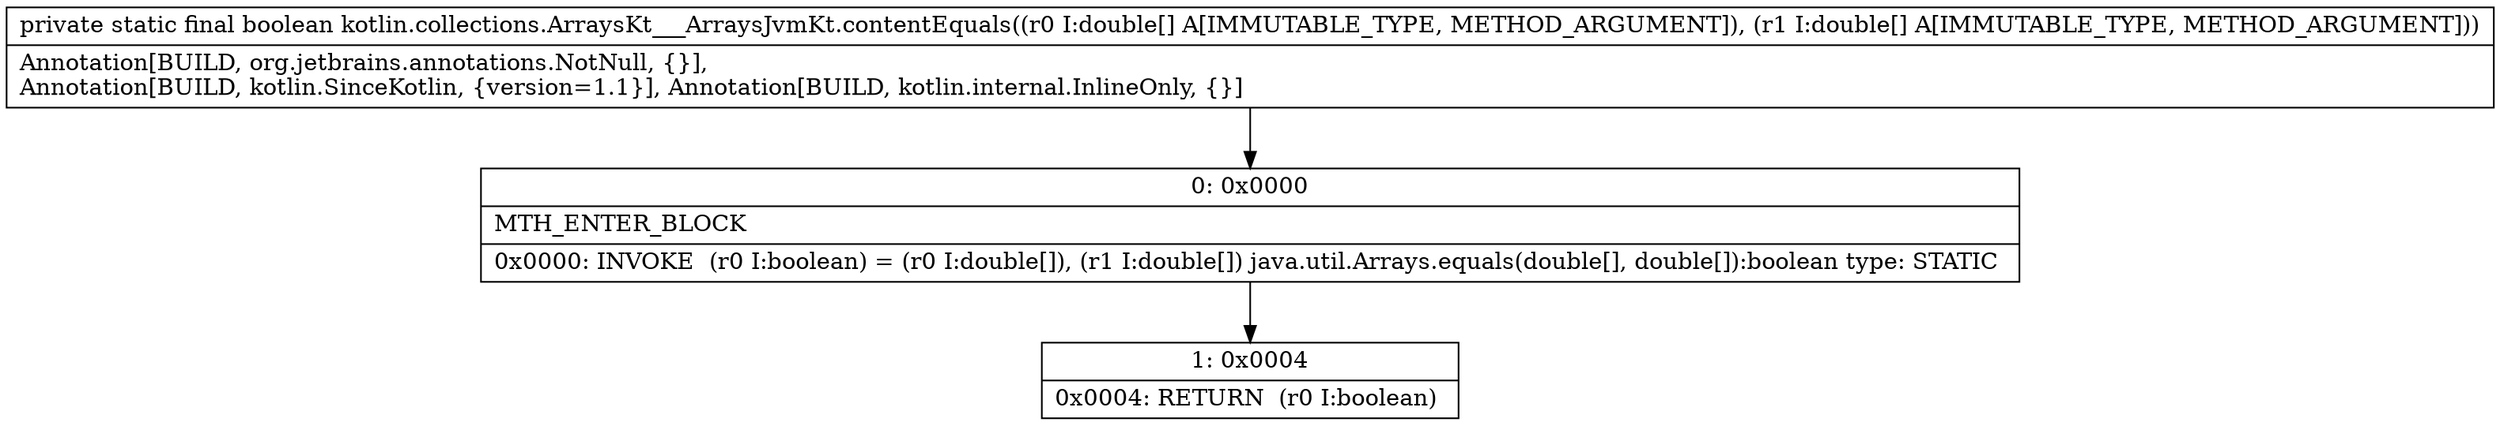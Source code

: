 digraph "CFG forkotlin.collections.ArraysKt___ArraysJvmKt.contentEquals([D[D)Z" {
Node_0 [shape=record,label="{0\:\ 0x0000|MTH_ENTER_BLOCK\l|0x0000: INVOKE  (r0 I:boolean) = (r0 I:double[]), (r1 I:double[]) java.util.Arrays.equals(double[], double[]):boolean type: STATIC \l}"];
Node_1 [shape=record,label="{1\:\ 0x0004|0x0004: RETURN  (r0 I:boolean) \l}"];
MethodNode[shape=record,label="{private static final boolean kotlin.collections.ArraysKt___ArraysJvmKt.contentEquals((r0 I:double[] A[IMMUTABLE_TYPE, METHOD_ARGUMENT]), (r1 I:double[] A[IMMUTABLE_TYPE, METHOD_ARGUMENT]))  | Annotation[BUILD, org.jetbrains.annotations.NotNull, \{\}], \lAnnotation[BUILD, kotlin.SinceKotlin, \{version=1.1\}], Annotation[BUILD, kotlin.internal.InlineOnly, \{\}]\l}"];
MethodNode -> Node_0;
Node_0 -> Node_1;
}


